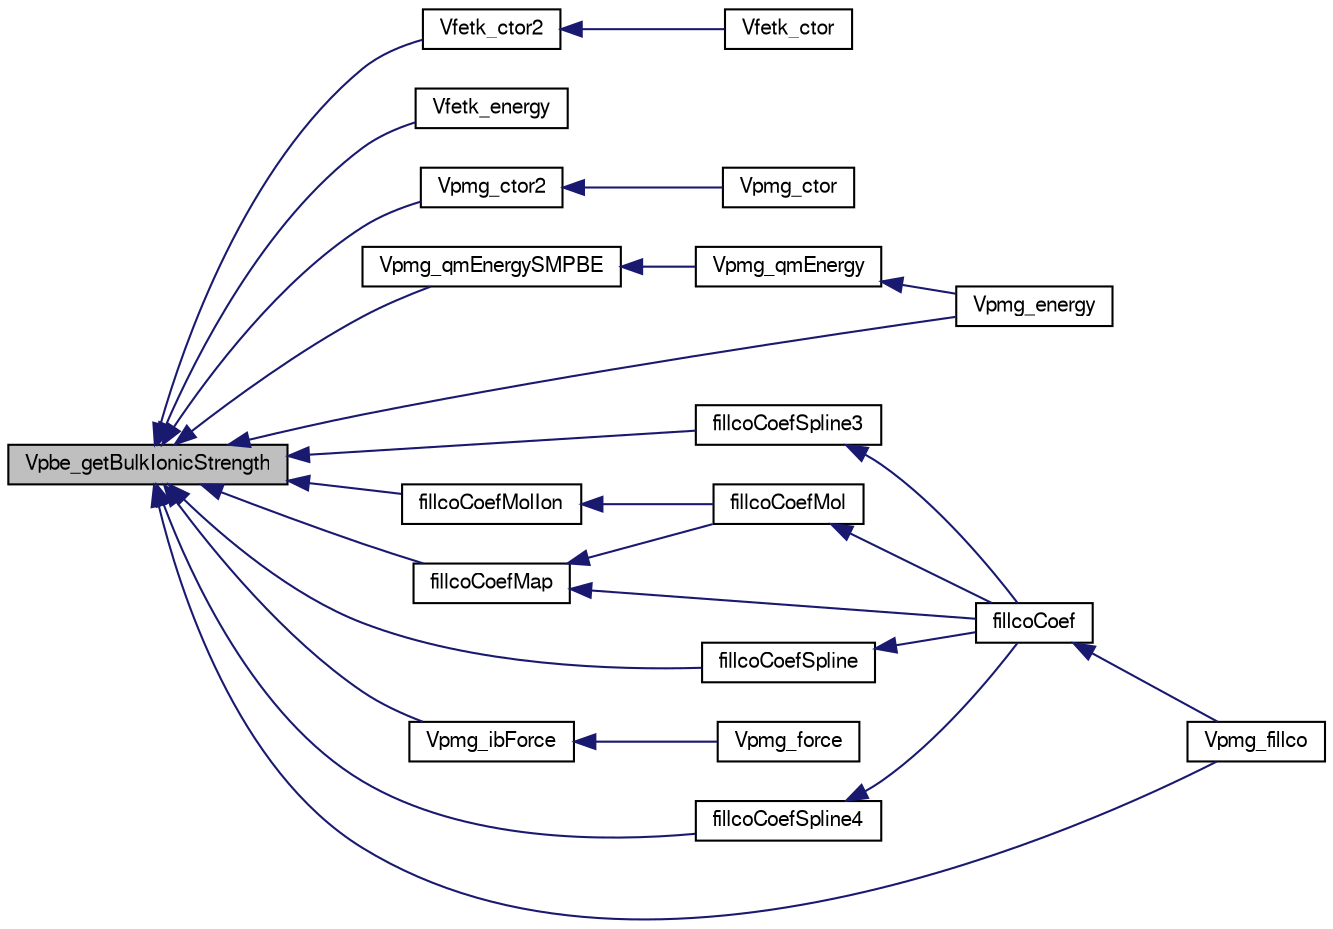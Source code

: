 digraph "Vpbe_getBulkIonicStrength"
{
  edge [fontname="FreeSans",fontsize="10",labelfontname="FreeSans",labelfontsize="10"];
  node [fontname="FreeSans",fontsize="10",shape=record];
  rankdir="LR";
  Node1 [label="Vpbe_getBulkIonicStrength",height=0.2,width=0.4,color="black", fillcolor="grey75", style="filled" fontcolor="black"];
  Node1 -> Node2 [dir="back",color="midnightblue",fontsize="10",style="solid",fontname="FreeSans"];
  Node2 [label="Vfetk_ctor2",height=0.2,width=0.4,color="black", fillcolor="white", style="filled",URL="$group___vfetk.html#gabc68994e0bb0bdc828252a8c90e422a0",tooltip="FORTRAN stub constructor for Vfetk object."];
  Node2 -> Node3 [dir="back",color="midnightblue",fontsize="10",style="solid",fontname="FreeSans"];
  Node3 [label="Vfetk_ctor",height=0.2,width=0.4,color="black", fillcolor="white", style="filled",URL="$group___vfetk.html#ga18cb8270f03b5893108de2ff714386e0",tooltip="Constructor for Vfetk object."];
  Node1 -> Node4 [dir="back",color="midnightblue",fontsize="10",style="solid",fontname="FreeSans"];
  Node4 [label="Vfetk_energy",height=0.2,width=0.4,color="black", fillcolor="white", style="filled",URL="$group___vfetk.html#ga3f3d1cae1750599794eb65d4db989cdd",tooltip="Return the total electrostatic energy."];
  Node1 -> Node5 [dir="back",color="midnightblue",fontsize="10",style="solid",fontname="FreeSans"];
  Node5 [label="Vpmg_ctor2",height=0.2,width=0.4,color="black", fillcolor="white", style="filled",URL="$group___vpmg.html#ga44b9a21b48776d5d308a2de3c658f6a7",tooltip="FORTRAN stub constructor for the Vpmg class (uses previously-allocated memory)"];
  Node5 -> Node6 [dir="back",color="midnightblue",fontsize="10",style="solid",fontname="FreeSans"];
  Node6 [label="Vpmg_ctor",height=0.2,width=0.4,color="black", fillcolor="white", style="filled",URL="$group___vpmg.html#ga7e280e4beb3cd7dc7ddcf7dda904f481",tooltip="Constructor for the Vpmg class (allocates new memory)"];
  Node1 -> Node7 [dir="back",color="midnightblue",fontsize="10",style="solid",fontname="FreeSans"];
  Node7 [label="Vpmg_energy",height=0.2,width=0.4,color="black", fillcolor="white", style="filled",URL="$group___vpmg.html#gad8cdc819e2c366c7b2da0afd20d9735b",tooltip="Get the total electrostatic energy."];
  Node1 -> Node8 [dir="back",color="midnightblue",fontsize="10",style="solid",fontname="FreeSans"];
  Node8 [label="Vpmg_qmEnergySMPBE",height=0.2,width=0.4,color="black", fillcolor="white", style="filled",URL="$vpmg_8c.html#aff52adddfe50ff4e6282f3bcf05f3dd5",tooltip="Vpmg_qmEnergy for SMPBE."];
  Node8 -> Node9 [dir="back",color="midnightblue",fontsize="10",style="solid",fontname="FreeSans"];
  Node9 [label="Vpmg_qmEnergy",height=0.2,width=0.4,color="black", fillcolor="white", style="filled",URL="$group___vpmg.html#gaa742b2c423bcb09628a84833a5f1e7ae",tooltip="Get the &quot;mobile charge&quot; contribution to the electrostatic energy."];
  Node9 -> Node7 [dir="back",color="midnightblue",fontsize="10",style="solid",fontname="FreeSans"];
  Node1 -> Node10 [dir="back",color="midnightblue",fontsize="10",style="solid",fontname="FreeSans"];
  Node10 [label="fillcoCoefMap",height=0.2,width=0.4,color="black", fillcolor="white", style="filled",URL="$vpmg_8c.html#a35949511a7f2779c8ac7e7c88bdca001",tooltip="Fill operator coefficient arrays from pre-calculated maps."];
  Node10 -> Node11 [dir="back",color="midnightblue",fontsize="10",style="solid",fontname="FreeSans"];
  Node11 [label="fillcoCoefMol",height=0.2,width=0.4,color="black", fillcolor="white", style="filled",URL="$vpmg_8c.html#a62617829770eaed11c159947453e457c",tooltip="Fill operator coefficient arrays from a molecular surface calculation."];
  Node11 -> Node12 [dir="back",color="midnightblue",fontsize="10",style="solid",fontname="FreeSans"];
  Node12 [label="fillcoCoef",height=0.2,width=0.4,color="black", fillcolor="white", style="filled",URL="$vpmg_8c.html#a169088d2631112390e9699d0ff25ab0a",tooltip="Top-level driver to fill all operator coefficient arrays."];
  Node12 -> Node13 [dir="back",color="midnightblue",fontsize="10",style="solid",fontname="FreeSans"];
  Node13 [label="Vpmg_fillco",height=0.2,width=0.4,color="black", fillcolor="white", style="filled",URL="$group___vpmg.html#gaf117af16d5e9c5bd4e557a69ec1eb73a",tooltip="Fill the coefficient arrays prior to solving the equation."];
  Node10 -> Node12 [dir="back",color="midnightblue",fontsize="10",style="solid",fontname="FreeSans"];
  Node1 -> Node14 [dir="back",color="midnightblue",fontsize="10",style="solid",fontname="FreeSans"];
  Node14 [label="fillcoCoefMolIon",height=0.2,width=0.4,color="black", fillcolor="white", style="filled",URL="$vpmg_8c.html#a9217fdfc8737424d5e5ccc1193f9c3b0",tooltip="Fill ion (nonlinear) operator coefficient array from a molecular surface calculation."];
  Node14 -> Node11 [dir="back",color="midnightblue",fontsize="10",style="solid",fontname="FreeSans"];
  Node1 -> Node15 [dir="back",color="midnightblue",fontsize="10",style="solid",fontname="FreeSans"];
  Node15 [label="fillcoCoefSpline",height=0.2,width=0.4,color="black", fillcolor="white", style="filled",URL="$vpmg_8c.html#a61365ff4cedaf084ea6d960d432a3d03",tooltip="Fill operator coefficient arrays from a spline-based surface calculation."];
  Node15 -> Node12 [dir="back",color="midnightblue",fontsize="10",style="solid",fontname="FreeSans"];
  Node1 -> Node13 [dir="back",color="midnightblue",fontsize="10",style="solid",fontname="FreeSans"];
  Node1 -> Node16 [dir="back",color="midnightblue",fontsize="10",style="solid",fontname="FreeSans"];
  Node16 [label="Vpmg_ibForce",height=0.2,width=0.4,color="black", fillcolor="white", style="filled",URL="$group___vpmg.html#ga140aea8dc31832d40a7cfb638464ee67",tooltip="Calculate the osmotic pressure on the specified atom in units of k_B T/AA."];
  Node16 -> Node17 [dir="back",color="midnightblue",fontsize="10",style="solid",fontname="FreeSans"];
  Node17 [label="Vpmg_force",height=0.2,width=0.4,color="black", fillcolor="white", style="filled",URL="$group___vpmg.html#gaaedec4be6966e3cee14a0a746ade406c",tooltip="Calculate the total force on the specified atom in units of k_B T/AA."];
  Node1 -> Node18 [dir="back",color="midnightblue",fontsize="10",style="solid",fontname="FreeSans"];
  Node18 [label="fillcoCoefSpline4",height=0.2,width=0.4,color="black", fillcolor="white", style="filled",URL="$vpmg_8c.html#abe8b2056b56093552215f2e97c8f5c1b",tooltip="Fill operator coefficient arrays from a 7th order polynomial based surface calculation."];
  Node18 -> Node12 [dir="back",color="midnightblue",fontsize="10",style="solid",fontname="FreeSans"];
  Node1 -> Node19 [dir="back",color="midnightblue",fontsize="10",style="solid",fontname="FreeSans"];
  Node19 [label="fillcoCoefSpline3",height=0.2,width=0.4,color="black", fillcolor="white", style="filled",URL="$vpmg_8c.html#ab7b5543b591c9433e7190a2fe45b4ca2",tooltip="Fill operator coefficient arrays from a 5th order polynomial based surface calculation."];
  Node19 -> Node12 [dir="back",color="midnightblue",fontsize="10",style="solid",fontname="FreeSans"];
}
